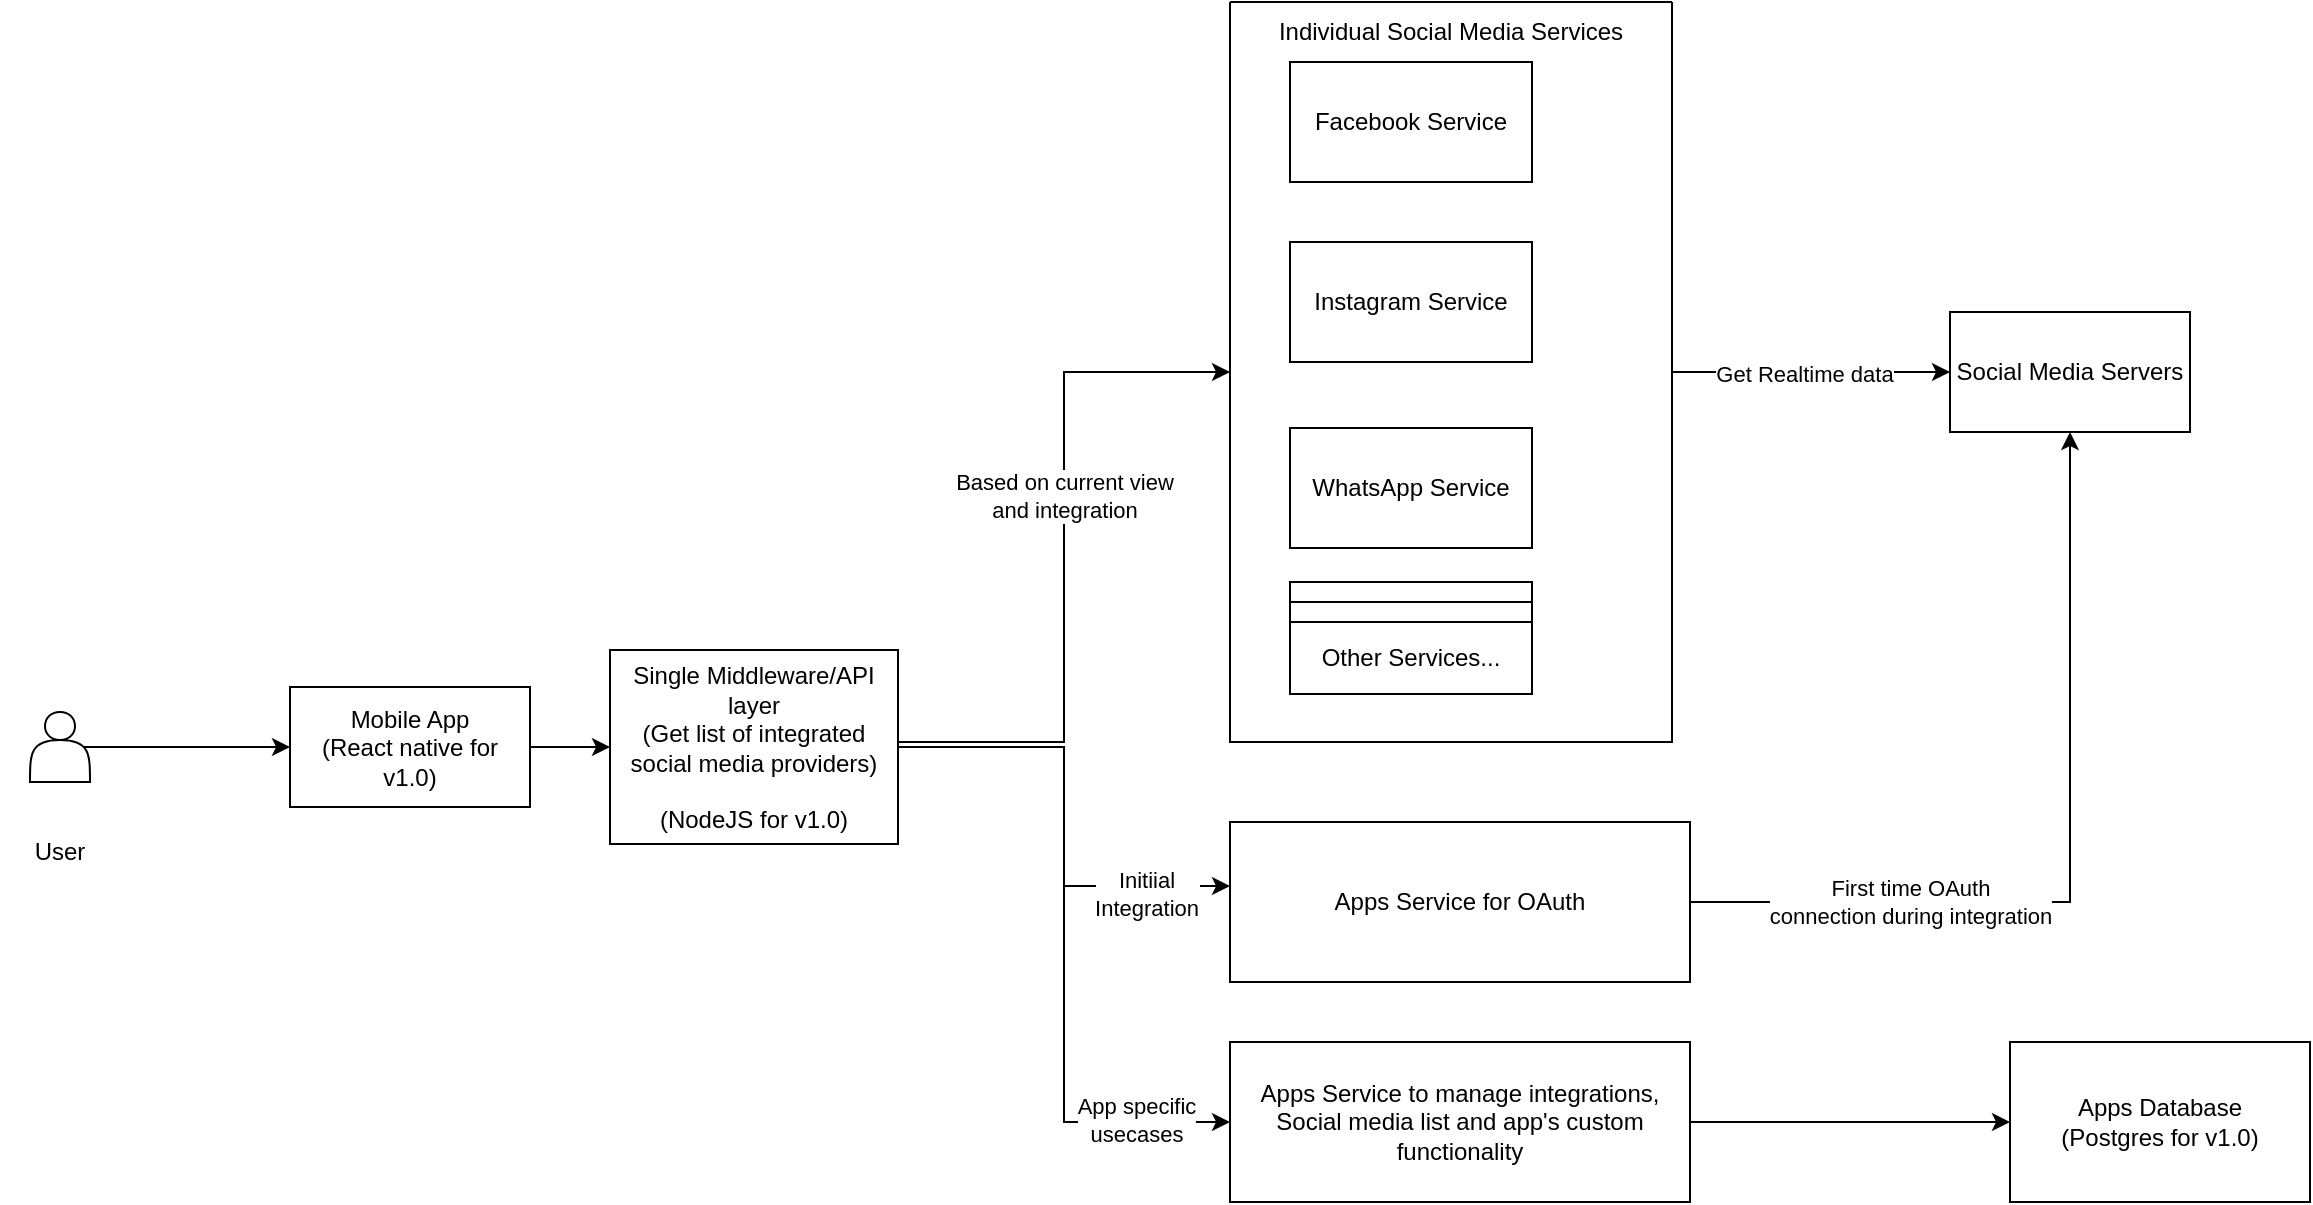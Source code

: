 <mxfile version="21.5.1" type="github">
  <diagram name="Page-1" id="h5ZXFg4vZbyuFzR2Lfhg">
    <mxGraphModel dx="1434" dy="1968" grid="1" gridSize="10" guides="1" tooltips="1" connect="1" arrows="1" fold="1" page="1" pageScale="1" pageWidth="827" pageHeight="1169" math="0" shadow="0">
      <root>
        <mxCell id="0" />
        <mxCell id="1" parent="0" />
        <mxCell id="CMkOfORL7H792F49X8Uy-26" style="edgeStyle=orthogonalEdgeStyle;rounded=0;orthogonalLoop=1;jettySize=auto;html=1;entryX=0;entryY=0.5;entryDx=0;entryDy=0;" edge="1" parent="1" source="CMkOfORL7H792F49X8Uy-1" target="CMkOfORL7H792F49X8Uy-4">
          <mxGeometry relative="1" as="geometry" />
        </mxCell>
        <mxCell id="CMkOfORL7H792F49X8Uy-1" value="Mobile App&lt;br&gt;(React native for v1.0)" style="rounded=0;whiteSpace=wrap;html=1;" vertex="1" parent="1">
          <mxGeometry x="170" y="312.5" width="120" height="60" as="geometry" />
        </mxCell>
        <mxCell id="CMkOfORL7H792F49X8Uy-3" style="edgeStyle=orthogonalEdgeStyle;rounded=0;orthogonalLoop=1;jettySize=auto;html=1;exitX=0.9;exitY=0.5;exitDx=0;exitDy=0;exitPerimeter=0;entryX=0;entryY=0.5;entryDx=0;entryDy=0;" edge="1" parent="1" source="CMkOfORL7H792F49X8Uy-2" target="CMkOfORL7H792F49X8Uy-1">
          <mxGeometry relative="1" as="geometry" />
        </mxCell>
        <mxCell id="CMkOfORL7H792F49X8Uy-2" value="" style="shape=actor;whiteSpace=wrap;html=1;" vertex="1" parent="1">
          <mxGeometry x="40" y="325" width="30" height="35" as="geometry" />
        </mxCell>
        <mxCell id="CMkOfORL7H792F49X8Uy-21" style="edgeStyle=orthogonalEdgeStyle;rounded=0;orthogonalLoop=1;jettySize=auto;html=1;exitX=1;exitY=0.5;exitDx=0;exitDy=0;" edge="1" parent="1" source="CMkOfORL7H792F49X8Uy-4" target="CMkOfORL7H792F49X8Uy-10">
          <mxGeometry relative="1" as="geometry">
            <Array as="points">
              <mxPoint x="474" y="340" />
              <mxPoint x="557" y="340" />
              <mxPoint x="557" y="155" />
            </Array>
          </mxGeometry>
        </mxCell>
        <mxCell id="CMkOfORL7H792F49X8Uy-28" value="Based on current view &lt;br&gt;and integration" style="edgeLabel;html=1;align=center;verticalAlign=middle;resizable=0;points=[];" vertex="1" connectable="0" parent="CMkOfORL7H792F49X8Uy-21">
          <mxGeometry x="0.18" relative="1" as="geometry">
            <mxPoint as="offset" />
          </mxGeometry>
        </mxCell>
        <mxCell id="CMkOfORL7H792F49X8Uy-22" style="edgeStyle=orthogonalEdgeStyle;rounded=0;orthogonalLoop=1;jettySize=auto;html=1;entryX=0;entryY=0.4;entryDx=0;entryDy=0;entryPerimeter=0;" edge="1" parent="1" source="CMkOfORL7H792F49X8Uy-4" target="CMkOfORL7H792F49X8Uy-14">
          <mxGeometry relative="1" as="geometry" />
        </mxCell>
        <mxCell id="CMkOfORL7H792F49X8Uy-29" value="Initiial &lt;br&gt;Integration" style="edgeLabel;html=1;align=center;verticalAlign=middle;resizable=0;points=[];" vertex="1" connectable="0" parent="CMkOfORL7H792F49X8Uy-22">
          <mxGeometry x="0.635" y="-4" relative="1" as="geometry">
            <mxPoint x="1" as="offset" />
          </mxGeometry>
        </mxCell>
        <mxCell id="CMkOfORL7H792F49X8Uy-23" style="edgeStyle=orthogonalEdgeStyle;rounded=0;orthogonalLoop=1;jettySize=auto;html=1;entryX=0;entryY=0.5;entryDx=0;entryDy=0;" edge="1" parent="1" source="CMkOfORL7H792F49X8Uy-4" target="CMkOfORL7H792F49X8Uy-17">
          <mxGeometry relative="1" as="geometry" />
        </mxCell>
        <mxCell id="CMkOfORL7H792F49X8Uy-30" value="App specific &lt;br&gt;usecases" style="edgeLabel;html=1;align=center;verticalAlign=middle;resizable=0;points=[];" vertex="1" connectable="0" parent="CMkOfORL7H792F49X8Uy-23">
          <mxGeometry x="0.728" y="1" relative="1" as="geometry">
            <mxPoint x="1" as="offset" />
          </mxGeometry>
        </mxCell>
        <mxCell id="CMkOfORL7H792F49X8Uy-4" value="Single Middleware/API layer&lt;br&gt;(Get list of integrated social media providers)&lt;br&gt;&lt;br&gt;(NodeJS for v1.0)" style="rounded=0;whiteSpace=wrap;html=1;" vertex="1" parent="1">
          <mxGeometry x="330" y="294" width="144" height="97" as="geometry" />
        </mxCell>
        <mxCell id="CMkOfORL7H792F49X8Uy-5" value="Facebook Service" style="rounded=0;whiteSpace=wrap;html=1;" vertex="1" parent="1">
          <mxGeometry x="670" width="121" height="60" as="geometry" />
        </mxCell>
        <mxCell id="CMkOfORL7H792F49X8Uy-6" value="Instagram Service" style="rounded=0;whiteSpace=wrap;html=1;" vertex="1" parent="1">
          <mxGeometry x="670" y="90" width="121" height="60" as="geometry" />
        </mxCell>
        <mxCell id="CMkOfORL7H792F49X8Uy-7" value="WhatsApp Service" style="rounded=0;whiteSpace=wrap;html=1;" vertex="1" parent="1">
          <mxGeometry x="670" y="183" width="121" height="60" as="geometry" />
        </mxCell>
        <mxCell id="CMkOfORL7H792F49X8Uy-24" style="edgeStyle=orthogonalEdgeStyle;rounded=0;orthogonalLoop=1;jettySize=auto;html=1;entryX=0;entryY=0.5;entryDx=0;entryDy=0;" edge="1" parent="1" source="CMkOfORL7H792F49X8Uy-10" target="CMkOfORL7H792F49X8Uy-16">
          <mxGeometry relative="1" as="geometry" />
        </mxCell>
        <mxCell id="CMkOfORL7H792F49X8Uy-27" value="Get Realtime data" style="edgeLabel;html=1;align=center;verticalAlign=middle;resizable=0;points=[];" vertex="1" connectable="0" parent="CMkOfORL7H792F49X8Uy-24">
          <mxGeometry x="-0.05" y="-1" relative="1" as="geometry">
            <mxPoint as="offset" />
          </mxGeometry>
        </mxCell>
        <mxCell id="CMkOfORL7H792F49X8Uy-10" value="" style="swimlane;startSize=0;" vertex="1" parent="1">
          <mxGeometry x="640" y="-30" width="221" height="370" as="geometry" />
        </mxCell>
        <mxCell id="CMkOfORL7H792F49X8Uy-8" value="" style="rounded=0;whiteSpace=wrap;html=1;" vertex="1" parent="CMkOfORL7H792F49X8Uy-10">
          <mxGeometry x="30" y="290" width="121" height="36" as="geometry" />
        </mxCell>
        <mxCell id="CMkOfORL7H792F49X8Uy-11" value="Individual Social Media Services" style="text;html=1;align=center;verticalAlign=middle;resizable=0;points=[];autosize=1;strokeColor=none;fillColor=none;" vertex="1" parent="CMkOfORL7H792F49X8Uy-10">
          <mxGeometry x="10" width="200" height="30" as="geometry" />
        </mxCell>
        <mxCell id="CMkOfORL7H792F49X8Uy-12" value="" style="rounded=0;whiteSpace=wrap;html=1;" vertex="1" parent="CMkOfORL7H792F49X8Uy-10">
          <mxGeometry x="30" y="300" width="121" height="36" as="geometry" />
        </mxCell>
        <mxCell id="CMkOfORL7H792F49X8Uy-13" value="Other Services..." style="rounded=0;whiteSpace=wrap;html=1;" vertex="1" parent="CMkOfORL7H792F49X8Uy-10">
          <mxGeometry x="30" y="310" width="121" height="36" as="geometry" />
        </mxCell>
        <mxCell id="CMkOfORL7H792F49X8Uy-18" style="edgeStyle=orthogonalEdgeStyle;rounded=0;orthogonalLoop=1;jettySize=auto;html=1;entryX=0.5;entryY=1;entryDx=0;entryDy=0;" edge="1" parent="1" source="CMkOfORL7H792F49X8Uy-14" target="CMkOfORL7H792F49X8Uy-16">
          <mxGeometry relative="1" as="geometry">
            <Array as="points">
              <mxPoint x="1060" y="420" />
            </Array>
          </mxGeometry>
        </mxCell>
        <mxCell id="CMkOfORL7H792F49X8Uy-25" value="First time OAuth &lt;br&gt;connection during integration" style="edgeLabel;html=1;align=center;verticalAlign=middle;resizable=0;points=[];" vertex="1" connectable="0" parent="CMkOfORL7H792F49X8Uy-18">
          <mxGeometry x="-0.44" y="-1" relative="1" as="geometry">
            <mxPoint x="-9" y="-1" as="offset" />
          </mxGeometry>
        </mxCell>
        <mxCell id="CMkOfORL7H792F49X8Uy-14" value="Apps Service for OAuth" style="rounded=0;whiteSpace=wrap;html=1;" vertex="1" parent="1">
          <mxGeometry x="640" y="380" width="230" height="80" as="geometry" />
        </mxCell>
        <mxCell id="CMkOfORL7H792F49X8Uy-16" value="Social Media Servers" style="rounded=0;whiteSpace=wrap;html=1;" vertex="1" parent="1">
          <mxGeometry x="1000" y="125" width="120" height="60" as="geometry" />
        </mxCell>
        <mxCell id="CMkOfORL7H792F49X8Uy-20" style="edgeStyle=orthogonalEdgeStyle;rounded=0;orthogonalLoop=1;jettySize=auto;html=1;entryX=0;entryY=0.5;entryDx=0;entryDy=0;" edge="1" parent="1" source="CMkOfORL7H792F49X8Uy-17" target="CMkOfORL7H792F49X8Uy-19">
          <mxGeometry relative="1" as="geometry">
            <Array as="points">
              <mxPoint x="950" y="530" />
              <mxPoint x="950" y="530" />
            </Array>
          </mxGeometry>
        </mxCell>
        <mxCell id="CMkOfORL7H792F49X8Uy-17" value="Apps Service to manage integrations, Social media list and app&#39;s custom functionality" style="rounded=0;whiteSpace=wrap;html=1;" vertex="1" parent="1">
          <mxGeometry x="640" y="490" width="230" height="80" as="geometry" />
        </mxCell>
        <mxCell id="CMkOfORL7H792F49X8Uy-19" value="Apps Database&lt;br&gt;(Postgres for v1.0)" style="rounded=0;whiteSpace=wrap;html=1;" vertex="1" parent="1">
          <mxGeometry x="1030" y="490" width="150" height="80" as="geometry" />
        </mxCell>
        <mxCell id="CMkOfORL7H792F49X8Uy-31" value="User" style="text;html=1;strokeColor=none;fillColor=none;align=center;verticalAlign=middle;whiteSpace=wrap;rounded=0;" vertex="1" parent="1">
          <mxGeometry x="25" y="380" width="60" height="30" as="geometry" />
        </mxCell>
      </root>
    </mxGraphModel>
  </diagram>
</mxfile>
